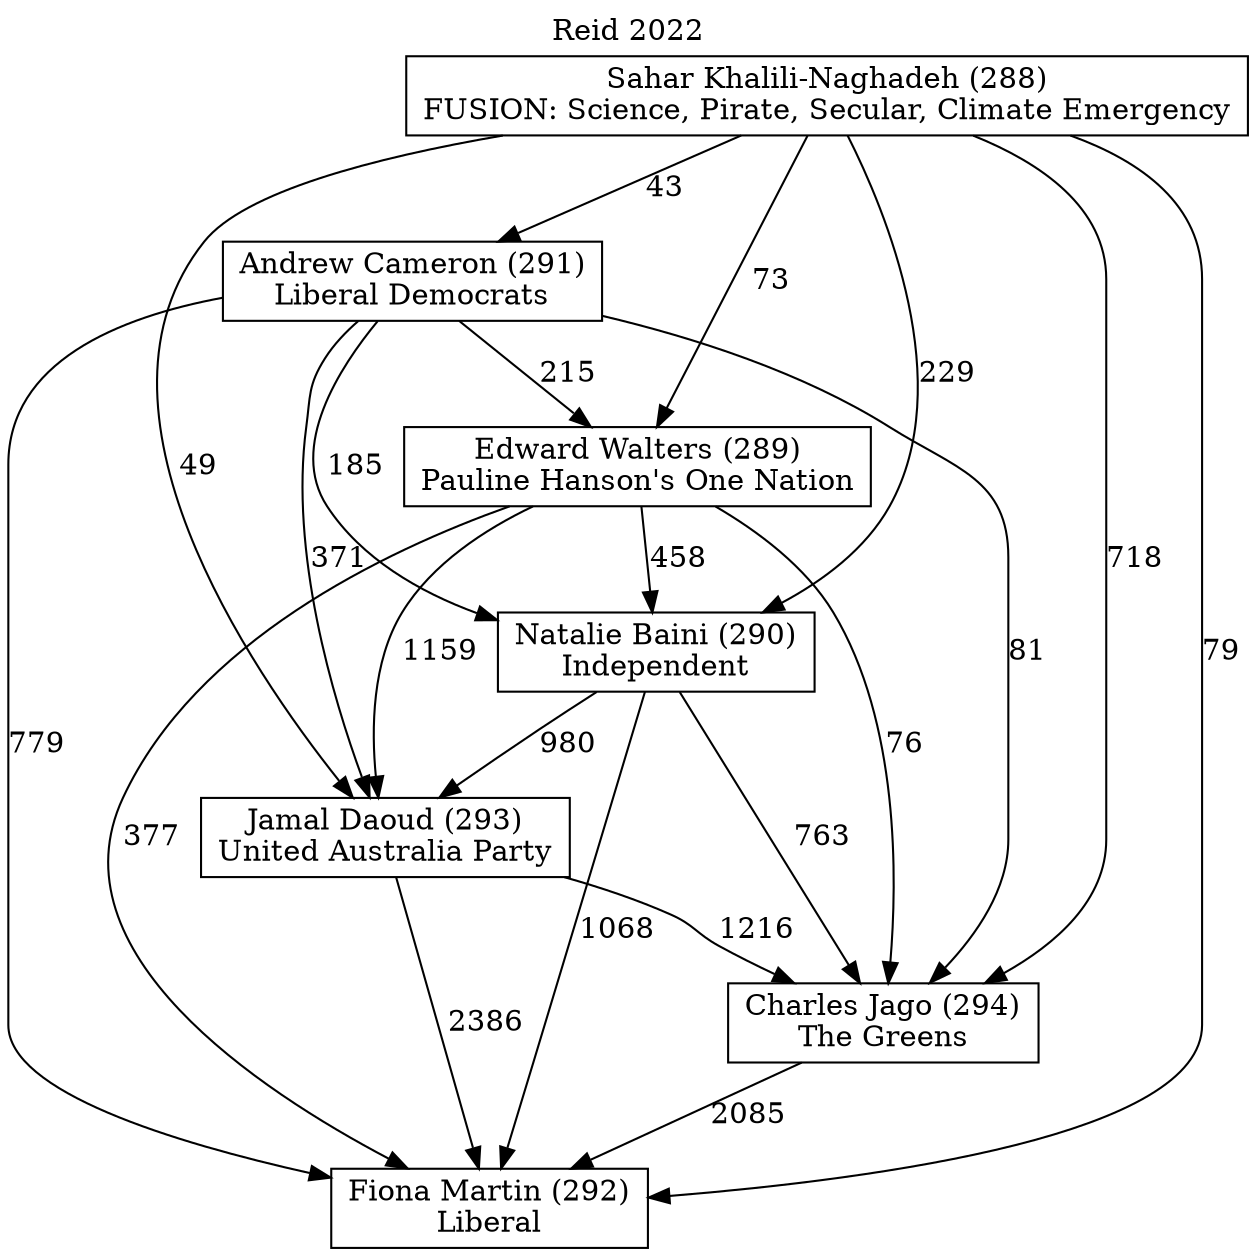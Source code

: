 // House preference flow
digraph "Fiona Martin (292)_Reid_2022" {
	graph [label="Reid 2022" labelloc=t mclimit=10]
	node [shape=box]
	"Fiona Martin (292)" [label="Fiona Martin (292)
Liberal"]
	"Jamal Daoud (293)" [label="Jamal Daoud (293)
United Australia Party"]
	"Andrew Cameron (291)" [label="Andrew Cameron (291)
Liberal Democrats"]
	"Natalie Baini (290)" [label="Natalie Baini (290)
Independent"]
	"Edward Walters (289)" [label="Edward Walters (289)
Pauline Hanson's One Nation"]
	"Charles Jago (294)" [label="Charles Jago (294)
The Greens"]
	"Sahar Khalili-Naghadeh (288)" [label="Sahar Khalili-Naghadeh (288)
FUSION: Science, Pirate, Secular, Climate Emergency"]
	"Charles Jago (294)" -> "Fiona Martin (292)" [label=2085]
	"Andrew Cameron (291)" -> "Natalie Baini (290)" [label=185]
	"Natalie Baini (290)" -> "Fiona Martin (292)" [label=1068]
	"Sahar Khalili-Naghadeh (288)" -> "Charles Jago (294)" [label=718]
	"Edward Walters (289)" -> "Natalie Baini (290)" [label=458]
	"Andrew Cameron (291)" -> "Fiona Martin (292)" [label=779]
	"Andrew Cameron (291)" -> "Jamal Daoud (293)" [label=371]
	"Sahar Khalili-Naghadeh (288)" -> "Natalie Baini (290)" [label=229]
	"Jamal Daoud (293)" -> "Charles Jago (294)" [label=1216]
	"Andrew Cameron (291)" -> "Charles Jago (294)" [label=81]
	"Jamal Daoud (293)" -> "Fiona Martin (292)" [label=2386]
	"Sahar Khalili-Naghadeh (288)" -> "Andrew Cameron (291)" [label=43]
	"Natalie Baini (290)" -> "Jamal Daoud (293)" [label=980]
	"Edward Walters (289)" -> "Charles Jago (294)" [label=76]
	"Sahar Khalili-Naghadeh (288)" -> "Fiona Martin (292)" [label=79]
	"Edward Walters (289)" -> "Fiona Martin (292)" [label=377]
	"Sahar Khalili-Naghadeh (288)" -> "Jamal Daoud (293)" [label=49]
	"Natalie Baini (290)" -> "Charles Jago (294)" [label=763]
	"Edward Walters (289)" -> "Jamal Daoud (293)" [label=1159]
	"Andrew Cameron (291)" -> "Edward Walters (289)" [label=215]
	"Sahar Khalili-Naghadeh (288)" -> "Edward Walters (289)" [label=73]
}
